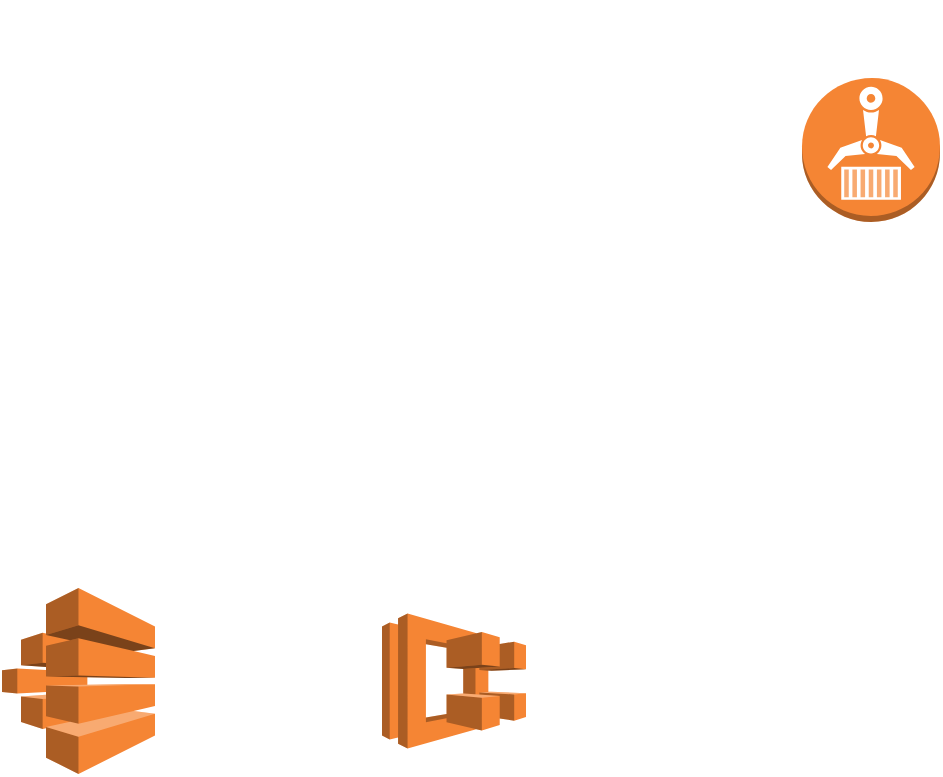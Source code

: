 <mxfile version="20.0.1" type="github">
  <diagram id="OsxhJFkuKG9oOkJtAp0M" name="Page-1">
    <mxGraphModel dx="1422" dy="762" grid="1" gridSize="10" guides="1" tooltips="1" connect="1" arrows="1" fold="1" page="1" pageScale="1" pageWidth="850" pageHeight="1100" math="0" shadow="0">
      <root>
        <mxCell id="0" />
        <mxCell id="1" parent="0" />
        <mxCell id="MzP1c98CNazuXpmsCzW7-1" value="" style="shape=image;html=1;verticalAlign=top;verticalLabelPosition=bottom;labelBackgroundColor=#ffffff;imageAspect=0;aspect=fixed;image=https://cdn4.iconfinder.com/data/icons/socialcones/508/Github-128.png" vertex="1" parent="1">
          <mxGeometry x="210" y="250" width="70" height="70" as="geometry" />
        </mxCell>
        <mxCell id="MzP1c98CNazuXpmsCzW7-3" value="" style="shape=image;html=1;verticalAlign=top;verticalLabelPosition=bottom;labelBackgroundColor=#ffffff;imageAspect=0;aspect=fixed;image=https://cdn4.iconfinder.com/data/icons/socialcones/508/Gitlab-128.png" vertex="1" parent="1">
          <mxGeometry x="330" y="210" width="128" height="128" as="geometry" />
        </mxCell>
        <mxCell id="MzP1c98CNazuXpmsCzW7-4" value="" style="outlineConnect=0;dashed=0;verticalLabelPosition=bottom;verticalAlign=top;align=center;html=1;shape=mxgraph.aws3.ecs;fillColor=#F58534;gradientColor=none;" vertex="1" parent="1">
          <mxGeometry x="380" y="516.75" width="72" height="67.5" as="geometry" />
        </mxCell>
        <mxCell id="MzP1c98CNazuXpmsCzW7-5" value="" style="outlineConnect=0;dashed=0;verticalLabelPosition=bottom;verticalAlign=top;align=center;html=1;shape=mxgraph.aws3.ecr;fillColor=#F58534;gradientColor=none;" vertex="1" parent="1">
          <mxGeometry x="590" y="249" width="69" height="72" as="geometry" />
        </mxCell>
        <mxCell id="MzP1c98CNazuXpmsCzW7-6" value="" style="outlineConnect=0;dashed=0;verticalLabelPosition=bottom;verticalAlign=top;align=center;html=1;shape=mxgraph.aws3.batch;fillColor=#F58534;gradientColor=none;" vertex="1" parent="1">
          <mxGeometry x="190" y="504" width="76.5" height="93" as="geometry" />
        </mxCell>
      </root>
    </mxGraphModel>
  </diagram>
</mxfile>
